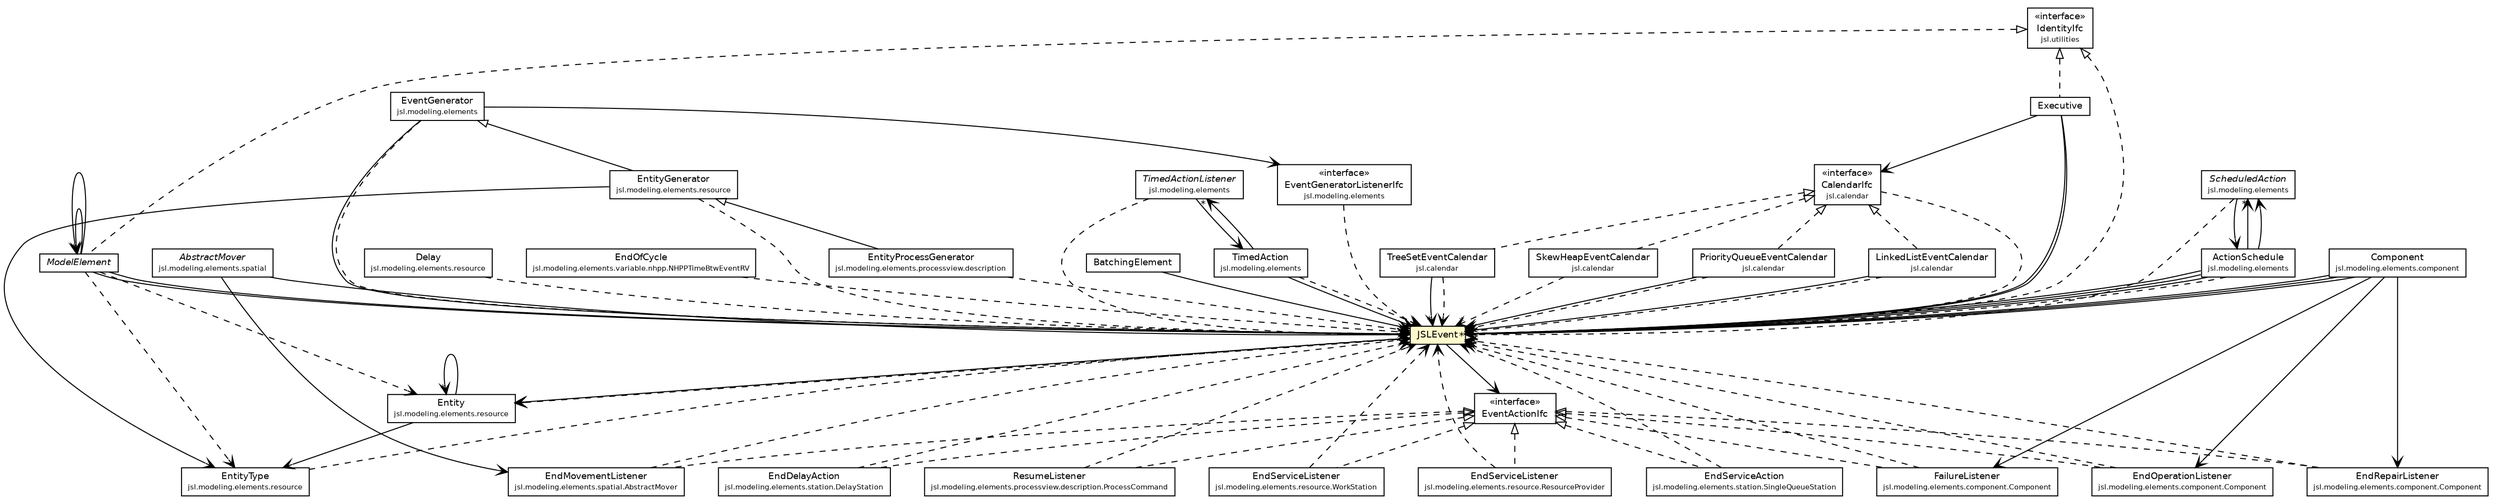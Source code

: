 #!/usr/local/bin/dot
#
# Class diagram 
# Generated by UMLGraph version 5.4 (http://www.umlgraph.org/)
#

digraph G {
	edge [fontname="Helvetica",fontsize=10,labelfontname="Helvetica",labelfontsize=10];
	node [fontname="Helvetica",fontsize=10,shape=plaintext];
	nodesep=0.25;
	ranksep=0.5;
	// jsl.calendar.TreeSetEventCalendar
	c110495 [label=<<table title="jsl.calendar.TreeSetEventCalendar" border="0" cellborder="1" cellspacing="0" cellpadding="2" port="p" href="../calendar/TreeSetEventCalendar.html">
		<tr><td><table border="0" cellspacing="0" cellpadding="1">
<tr><td align="center" balign="center"> TreeSetEventCalendar </td></tr>
<tr><td align="center" balign="center"><font point-size="7.0"> jsl.calendar </font></td></tr>
		</table></td></tr>
		</table>>, URL="../calendar/TreeSetEventCalendar.html", fontname="Helvetica", fontcolor="black", fontsize=9.0];
	// jsl.calendar.SkewHeapEventCalendar
	c110496 [label=<<table title="jsl.calendar.SkewHeapEventCalendar" border="0" cellborder="1" cellspacing="0" cellpadding="2" port="p" href="../calendar/SkewHeapEventCalendar.html">
		<tr><td><table border="0" cellspacing="0" cellpadding="1">
<tr><td align="center" balign="center"> SkewHeapEventCalendar </td></tr>
<tr><td align="center" balign="center"><font point-size="7.0"> jsl.calendar </font></td></tr>
		</table></td></tr>
		</table>>, URL="../calendar/SkewHeapEventCalendar.html", fontname="Helvetica", fontcolor="black", fontsize=9.0];
	// jsl.calendar.PriorityQueueEventCalendar
	c110498 [label=<<table title="jsl.calendar.PriorityQueueEventCalendar" border="0" cellborder="1" cellspacing="0" cellpadding="2" port="p" href="../calendar/PriorityQueueEventCalendar.html">
		<tr><td><table border="0" cellspacing="0" cellpadding="1">
<tr><td align="center" balign="center"> PriorityQueueEventCalendar </td></tr>
<tr><td align="center" balign="center"><font point-size="7.0"> jsl.calendar </font></td></tr>
		</table></td></tr>
		</table>>, URL="../calendar/PriorityQueueEventCalendar.html", fontname="Helvetica", fontcolor="black", fontsize=9.0];
	// jsl.calendar.LinkedListEventCalendar
	c110499 [label=<<table title="jsl.calendar.LinkedListEventCalendar" border="0" cellborder="1" cellspacing="0" cellpadding="2" port="p" href="../calendar/LinkedListEventCalendar.html">
		<tr><td><table border="0" cellspacing="0" cellpadding="1">
<tr><td align="center" balign="center"> LinkedListEventCalendar </td></tr>
<tr><td align="center" balign="center"><font point-size="7.0"> jsl.calendar </font></td></tr>
		</table></td></tr>
		</table>>, URL="../calendar/LinkedListEventCalendar.html", fontname="Helvetica", fontcolor="black", fontsize=9.0];
	// jsl.calendar.CalendarIfc
	c110500 [label=<<table title="jsl.calendar.CalendarIfc" border="0" cellborder="1" cellspacing="0" cellpadding="2" port="p" href="../calendar/CalendarIfc.html">
		<tr><td><table border="0" cellspacing="0" cellpadding="1">
<tr><td align="center" balign="center"> &#171;interface&#187; </td></tr>
<tr><td align="center" balign="center"> CalendarIfc </td></tr>
<tr><td align="center" balign="center"><font point-size="7.0"> jsl.calendar </font></td></tr>
		</table></td></tr>
		</table>>, URL="../calendar/CalendarIfc.html", fontname="Helvetica", fontcolor="black", fontsize=9.0];
	// jsl.modeling.ModelElement
	c110515 [label=<<table title="jsl.modeling.ModelElement" border="0" cellborder="1" cellspacing="0" cellpadding="2" port="p" href="./ModelElement.html">
		<tr><td><table border="0" cellspacing="0" cellpadding="1">
<tr><td align="center" balign="center"><font face="Helvetica-Oblique"> ModelElement </font></td></tr>
		</table></td></tr>
		</table>>, URL="./ModelElement.html", fontname="Helvetica", fontcolor="black", fontsize=9.0];
	// jsl.modeling.JSLEvent
	c110521 [label=<<table title="jsl.modeling.JSLEvent" border="0" cellborder="1" cellspacing="0" cellpadding="2" port="p" bgcolor="lemonChiffon" href="./JSLEvent.html">
		<tr><td><table border="0" cellspacing="0" cellpadding="1">
<tr><td align="center" balign="center"> JSLEvent </td></tr>
		</table></td></tr>
		</table>>, URL="./JSLEvent.html", fontname="Helvetica", fontcolor="black", fontsize=9.0];
	// jsl.modeling.Executive
	c110527 [label=<<table title="jsl.modeling.Executive" border="0" cellborder="1" cellspacing="0" cellpadding="2" port="p" href="./Executive.html">
		<tr><td><table border="0" cellspacing="0" cellpadding="1">
<tr><td align="center" balign="center"> Executive </td></tr>
		</table></td></tr>
		</table>>, URL="./Executive.html", fontname="Helvetica", fontcolor="black", fontsize=9.0];
	// jsl.modeling.EventActionIfc
	c110530 [label=<<table title="jsl.modeling.EventActionIfc" border="0" cellborder="1" cellspacing="0" cellpadding="2" port="p" href="./EventActionIfc.html">
		<tr><td><table border="0" cellspacing="0" cellpadding="1">
<tr><td align="center" balign="center"> &#171;interface&#187; </td></tr>
<tr><td align="center" balign="center"> EventActionIfc </td></tr>
		</table></td></tr>
		</table>>, URL="./EventActionIfc.html", fontname="Helvetica", fontcolor="black", fontsize=9.0];
	// jsl.modeling.BatchingElement
	c110533 [label=<<table title="jsl.modeling.BatchingElement" border="0" cellborder="1" cellspacing="0" cellpadding="2" port="p" href="./BatchingElement.html">
		<tr><td><table border="0" cellspacing="0" cellpadding="1">
<tr><td align="center" balign="center"> BatchingElement </td></tr>
		</table></td></tr>
		</table>>, URL="./BatchingElement.html", fontname="Helvetica", fontcolor="black", fontsize=9.0];
	// jsl.modeling.elements.TimedActionListener
	c110537 [label=<<table title="jsl.modeling.elements.TimedActionListener" border="0" cellborder="1" cellspacing="0" cellpadding="2" port="p" href="./elements/TimedActionListener.html">
		<tr><td><table border="0" cellspacing="0" cellpadding="1">
<tr><td align="center" balign="center"><font face="Helvetica-Oblique"> TimedActionListener </font></td></tr>
<tr><td align="center" balign="center"><font point-size="7.0"> jsl.modeling.elements </font></td></tr>
		</table></td></tr>
		</table>>, URL="./elements/TimedActionListener.html", fontname="Helvetica", fontcolor="black", fontsize=9.0];
	// jsl.modeling.elements.TimedAction
	c110538 [label=<<table title="jsl.modeling.elements.TimedAction" border="0" cellborder="1" cellspacing="0" cellpadding="2" port="p" href="./elements/TimedAction.html">
		<tr><td><table border="0" cellspacing="0" cellpadding="1">
<tr><td align="center" balign="center"> TimedAction </td></tr>
<tr><td align="center" balign="center"><font point-size="7.0"> jsl.modeling.elements </font></td></tr>
		</table></td></tr>
		</table>>, URL="./elements/TimedAction.html", fontname="Helvetica", fontcolor="black", fontsize=9.0];
	// jsl.modeling.elements.ScheduledAction
	c110539 [label=<<table title="jsl.modeling.elements.ScheduledAction" border="0" cellborder="1" cellspacing="0" cellpadding="2" port="p" href="./elements/ScheduledAction.html">
		<tr><td><table border="0" cellspacing="0" cellpadding="1">
<tr><td align="center" balign="center"><font face="Helvetica-Oblique"> ScheduledAction </font></td></tr>
<tr><td align="center" balign="center"><font point-size="7.0"> jsl.modeling.elements </font></td></tr>
		</table></td></tr>
		</table>>, URL="./elements/ScheduledAction.html", fontname="Helvetica", fontcolor="black", fontsize=9.0];
	// jsl.modeling.elements.EventGeneratorListenerIfc
	c110543 [label=<<table title="jsl.modeling.elements.EventGeneratorListenerIfc" border="0" cellborder="1" cellspacing="0" cellpadding="2" port="p" href="./elements/EventGeneratorListenerIfc.html">
		<tr><td><table border="0" cellspacing="0" cellpadding="1">
<tr><td align="center" balign="center"> &#171;interface&#187; </td></tr>
<tr><td align="center" balign="center"> EventGeneratorListenerIfc </td></tr>
<tr><td align="center" balign="center"><font point-size="7.0"> jsl.modeling.elements </font></td></tr>
		</table></td></tr>
		</table>>, URL="./elements/EventGeneratorListenerIfc.html", fontname="Helvetica", fontcolor="black", fontsize=9.0];
	// jsl.modeling.elements.EventGenerator
	c110545 [label=<<table title="jsl.modeling.elements.EventGenerator" border="0" cellborder="1" cellspacing="0" cellpadding="2" port="p" href="./elements/EventGenerator.html">
		<tr><td><table border="0" cellspacing="0" cellpadding="1">
<tr><td align="center" balign="center"> EventGenerator </td></tr>
<tr><td align="center" balign="center"><font point-size="7.0"> jsl.modeling.elements </font></td></tr>
		</table></td></tr>
		</table>>, URL="./elements/EventGenerator.html", fontname="Helvetica", fontcolor="black", fontsize=9.0];
	// jsl.modeling.elements.ActionSchedule
	c110546 [label=<<table title="jsl.modeling.elements.ActionSchedule" border="0" cellborder="1" cellspacing="0" cellpadding="2" port="p" href="./elements/ActionSchedule.html">
		<tr><td><table border="0" cellspacing="0" cellpadding="1">
<tr><td align="center" balign="center"> ActionSchedule </td></tr>
<tr><td align="center" balign="center"><font point-size="7.0"> jsl.modeling.elements </font></td></tr>
		</table></td></tr>
		</table>>, URL="./elements/ActionSchedule.html", fontname="Helvetica", fontcolor="black", fontsize=9.0];
	// jsl.modeling.elements.component.Component
	c110550 [label=<<table title="jsl.modeling.elements.component.Component" border="0" cellborder="1" cellspacing="0" cellpadding="2" port="p" href="./elements/component/Component.html">
		<tr><td><table border="0" cellspacing="0" cellpadding="1">
<tr><td align="center" balign="center"> Component </td></tr>
<tr><td align="center" balign="center"><font point-size="7.0"> jsl.modeling.elements.component </font></td></tr>
		</table></td></tr>
		</table>>, URL="./elements/component/Component.html", fontname="Helvetica", fontcolor="black", fontsize=9.0];
	// jsl.modeling.elements.component.Component.EndOperationListener
	c110558 [label=<<table title="jsl.modeling.elements.component.Component.EndOperationListener" border="0" cellborder="1" cellspacing="0" cellpadding="2" port="p" href="./elements/component/Component.EndOperationListener.html">
		<tr><td><table border="0" cellspacing="0" cellpadding="1">
<tr><td align="center" balign="center"> EndOperationListener </td></tr>
<tr><td align="center" balign="center"><font point-size="7.0"> jsl.modeling.elements.component.Component </font></td></tr>
		</table></td></tr>
		</table>>, URL="./elements/component/Component.EndOperationListener.html", fontname="Helvetica", fontcolor="black", fontsize=9.0];
	// jsl.modeling.elements.component.Component.FailureListener
	c110559 [label=<<table title="jsl.modeling.elements.component.Component.FailureListener" border="0" cellborder="1" cellspacing="0" cellpadding="2" port="p" href="./elements/component/Component.FailureListener.html">
		<tr><td><table border="0" cellspacing="0" cellpadding="1">
<tr><td align="center" balign="center"> FailureListener </td></tr>
<tr><td align="center" balign="center"><font point-size="7.0"> jsl.modeling.elements.component.Component </font></td></tr>
		</table></td></tr>
		</table>>, URL="./elements/component/Component.FailureListener.html", fontname="Helvetica", fontcolor="black", fontsize=9.0];
	// jsl.modeling.elements.component.Component.EndRepairListener
	c110560 [label=<<table title="jsl.modeling.elements.component.Component.EndRepairListener" border="0" cellborder="1" cellspacing="0" cellpadding="2" port="p" href="./elements/component/Component.EndRepairListener.html">
		<tr><td><table border="0" cellspacing="0" cellpadding="1">
<tr><td align="center" balign="center"> EndRepairListener </td></tr>
<tr><td align="center" balign="center"><font point-size="7.0"> jsl.modeling.elements.component.Component </font></td></tr>
		</table></td></tr>
		</table>>, URL="./elements/component/Component.EndRepairListener.html", fontname="Helvetica", fontcolor="black", fontsize=9.0];
	// jsl.modeling.elements.processview.description.ProcessCommand.ResumeListener
	c110574 [label=<<table title="jsl.modeling.elements.processview.description.ProcessCommand.ResumeListener" border="0" cellborder="1" cellspacing="0" cellpadding="2" port="p" href="./elements/processview/description/ProcessCommand.ResumeListener.html">
		<tr><td><table border="0" cellspacing="0" cellpadding="1">
<tr><td align="center" balign="center"> ResumeListener </td></tr>
<tr><td align="center" balign="center"><font point-size="7.0"> jsl.modeling.elements.processview.description.ProcessCommand </font></td></tr>
		</table></td></tr>
		</table>>, URL="./elements/processview/description/ProcessCommand.ResumeListener.html", fontname="Helvetica", fontcolor="black", fontsize=9.0];
	// jsl.modeling.elements.processview.description.EntityProcessGenerator
	c110576 [label=<<table title="jsl.modeling.elements.processview.description.EntityProcessGenerator" border="0" cellborder="1" cellspacing="0" cellpadding="2" port="p" href="./elements/processview/description/EntityProcessGenerator.html">
		<tr><td><table border="0" cellspacing="0" cellpadding="1">
<tr><td align="center" balign="center"> EntityProcessGenerator </td></tr>
<tr><td align="center" balign="center"><font point-size="7.0"> jsl.modeling.elements.processview.description </font></td></tr>
		</table></td></tr>
		</table>>, URL="./elements/processview/description/EntityProcessGenerator.html", fontname="Helvetica", fontcolor="black", fontsize=9.0];
	// jsl.modeling.elements.resource.WorkStation.EndServiceListener
	c110597 [label=<<table title="jsl.modeling.elements.resource.WorkStation.EndServiceListener" border="0" cellborder="1" cellspacing="0" cellpadding="2" port="p" href="./elements/resource/WorkStation.EndServiceListener.html">
		<tr><td><table border="0" cellspacing="0" cellpadding="1">
<tr><td align="center" balign="center"> EndServiceListener </td></tr>
<tr><td align="center" balign="center"><font point-size="7.0"> jsl.modeling.elements.resource.WorkStation </font></td></tr>
		</table></td></tr>
		</table>>, URL="./elements/resource/WorkStation.EndServiceListener.html", fontname="Helvetica", fontcolor="black", fontsize=9.0];
	// jsl.modeling.elements.resource.ResourceProvider.EndServiceListener
	c110619 [label=<<table title="jsl.modeling.elements.resource.ResourceProvider.EndServiceListener" border="0" cellborder="1" cellspacing="0" cellpadding="2" port="p" href="./elements/resource/ResourceProvider.EndServiceListener.html">
		<tr><td><table border="0" cellspacing="0" cellpadding="1">
<tr><td align="center" balign="center"> EndServiceListener </td></tr>
<tr><td align="center" balign="center"><font point-size="7.0"> jsl.modeling.elements.resource.ResourceProvider </font></td></tr>
		</table></td></tr>
		</table>>, URL="./elements/resource/ResourceProvider.EndServiceListener.html", fontname="Helvetica", fontcolor="black", fontsize=9.0];
	// jsl.modeling.elements.resource.EntityType
	c110642 [label=<<table title="jsl.modeling.elements.resource.EntityType" border="0" cellborder="1" cellspacing="0" cellpadding="2" port="p" href="./elements/resource/EntityType.html">
		<tr><td><table border="0" cellspacing="0" cellpadding="1">
<tr><td align="center" balign="center"> EntityType </td></tr>
<tr><td align="center" balign="center"><font point-size="7.0"> jsl.modeling.elements.resource </font></td></tr>
		</table></td></tr>
		</table>>, URL="./elements/resource/EntityType.html", fontname="Helvetica", fontcolor="black", fontsize=9.0];
	// jsl.modeling.elements.resource.EntityGenerator
	c110655 [label=<<table title="jsl.modeling.elements.resource.EntityGenerator" border="0" cellborder="1" cellspacing="0" cellpadding="2" port="p" href="./elements/resource/EntityGenerator.html">
		<tr><td><table border="0" cellspacing="0" cellpadding="1">
<tr><td align="center" balign="center"> EntityGenerator </td></tr>
<tr><td align="center" balign="center"><font point-size="7.0"> jsl.modeling.elements.resource </font></td></tr>
		</table></td></tr>
		</table>>, URL="./elements/resource/EntityGenerator.html", fontname="Helvetica", fontcolor="black", fontsize=9.0];
	// jsl.modeling.elements.resource.Entity
	c110657 [label=<<table title="jsl.modeling.elements.resource.Entity" border="0" cellborder="1" cellspacing="0" cellpadding="2" port="p" href="./elements/resource/Entity.html">
		<tr><td><table border="0" cellspacing="0" cellpadding="1">
<tr><td align="center" balign="center"> Entity </td></tr>
<tr><td align="center" balign="center"><font point-size="7.0"> jsl.modeling.elements.resource </font></td></tr>
		</table></td></tr>
		</table>>, URL="./elements/resource/Entity.html", fontname="Helvetica", fontcolor="black", fontsize=9.0];
	// jsl.modeling.elements.resource.Delay
	c110661 [label=<<table title="jsl.modeling.elements.resource.Delay" border="0" cellborder="1" cellspacing="0" cellpadding="2" port="p" href="./elements/resource/Delay.html">
		<tr><td><table border="0" cellspacing="0" cellpadding="1">
<tr><td align="center" balign="center"> Delay </td></tr>
<tr><td align="center" balign="center"><font point-size="7.0"> jsl.modeling.elements.resource </font></td></tr>
		</table></td></tr>
		</table>>, URL="./elements/resource/Delay.html", fontname="Helvetica", fontcolor="black", fontsize=9.0];
	// jsl.modeling.elements.spatial.AbstractMover
	c110703 [label=<<table title="jsl.modeling.elements.spatial.AbstractMover" border="0" cellborder="1" cellspacing="0" cellpadding="2" port="p" href="./elements/spatial/AbstractMover.html">
		<tr><td><table border="0" cellspacing="0" cellpadding="1">
<tr><td align="center" balign="center"><font face="Helvetica-Oblique"> AbstractMover </font></td></tr>
<tr><td align="center" balign="center"><font point-size="7.0"> jsl.modeling.elements.spatial </font></td></tr>
		</table></td></tr>
		</table>>, URL="./elements/spatial/AbstractMover.html", fontname="Helvetica", fontcolor="black", fontsize=9.0];
	// jsl.modeling.elements.spatial.AbstractMover.EndMovementListener
	c110704 [label=<<table title="jsl.modeling.elements.spatial.AbstractMover.EndMovementListener" border="0" cellborder="1" cellspacing="0" cellpadding="2" port="p" href="./elements/spatial/AbstractMover.EndMovementListener.html">
		<tr><td><table border="0" cellspacing="0" cellpadding="1">
<tr><td align="center" balign="center"> EndMovementListener </td></tr>
<tr><td align="center" balign="center"><font point-size="7.0"> jsl.modeling.elements.spatial.AbstractMover </font></td></tr>
		</table></td></tr>
		</table>>, URL="./elements/spatial/AbstractMover.EndMovementListener.html", fontname="Helvetica", fontcolor="black", fontsize=9.0];
	// jsl.modeling.elements.station.SingleQueueStation.EndServiceAction
	c110731 [label=<<table title="jsl.modeling.elements.station.SingleQueueStation.EndServiceAction" border="0" cellborder="1" cellspacing="0" cellpadding="2" port="p" href="./elements/station/SingleQueueStation.EndServiceAction.html">
		<tr><td><table border="0" cellspacing="0" cellpadding="1">
<tr><td align="center" balign="center"> EndServiceAction </td></tr>
<tr><td align="center" balign="center"><font point-size="7.0"> jsl.modeling.elements.station.SingleQueueStation </font></td></tr>
		</table></td></tr>
		</table>>, URL="./elements/station/SingleQueueStation.EndServiceAction.html", fontname="Helvetica", fontcolor="black", fontsize=9.0];
	// jsl.modeling.elements.station.DelayStation.EndDelayAction
	c110737 [label=<<table title="jsl.modeling.elements.station.DelayStation.EndDelayAction" border="0" cellborder="1" cellspacing="0" cellpadding="2" port="p" href="./elements/station/DelayStation.EndDelayAction.html">
		<tr><td><table border="0" cellspacing="0" cellpadding="1">
<tr><td align="center" balign="center"> EndDelayAction </td></tr>
<tr><td align="center" balign="center"><font point-size="7.0"> jsl.modeling.elements.station.DelayStation </font></td></tr>
		</table></td></tr>
		</table>>, URL="./elements/station/DelayStation.EndDelayAction.html", fontname="Helvetica", fontcolor="black", fontsize=9.0];
	// jsl.modeling.elements.variable.nhpp.NHPPTimeBtwEventRV.EndOfCycle
	c110774 [label=<<table title="jsl.modeling.elements.variable.nhpp.NHPPTimeBtwEventRV.EndOfCycle" border="0" cellborder="1" cellspacing="0" cellpadding="2" port="p" href="./elements/variable/nhpp/NHPPTimeBtwEventRV.EndOfCycle.html">
		<tr><td><table border="0" cellspacing="0" cellpadding="1">
<tr><td align="center" balign="center"> EndOfCycle </td></tr>
<tr><td align="center" balign="center"><font point-size="7.0"> jsl.modeling.elements.variable.nhpp.NHPPTimeBtwEventRV </font></td></tr>
		</table></td></tr>
		</table>>, URL="./elements/variable/nhpp/NHPPTimeBtwEventRV.EndOfCycle.html", fontname="Helvetica", fontcolor="black", fontsize=9.0];
	// jsl.utilities.IdentityIfc
	c110820 [label=<<table title="jsl.utilities.IdentityIfc" border="0" cellborder="1" cellspacing="0" cellpadding="2" port="p" href="../utilities/IdentityIfc.html">
		<tr><td><table border="0" cellspacing="0" cellpadding="1">
<tr><td align="center" balign="center"> &#171;interface&#187; </td></tr>
<tr><td align="center" balign="center"> IdentityIfc </td></tr>
<tr><td align="center" balign="center"><font point-size="7.0"> jsl.utilities </font></td></tr>
		</table></td></tr>
		</table>>, URL="../utilities/IdentityIfc.html", fontname="Helvetica", fontcolor="black", fontsize=9.0];
	//jsl.calendar.TreeSetEventCalendar implements jsl.calendar.CalendarIfc
	c110500:p -> c110495:p [dir=back,arrowtail=empty,style=dashed];
	//jsl.calendar.SkewHeapEventCalendar implements jsl.calendar.CalendarIfc
	c110500:p -> c110496:p [dir=back,arrowtail=empty,style=dashed];
	//jsl.calendar.PriorityQueueEventCalendar implements jsl.calendar.CalendarIfc
	c110500:p -> c110498:p [dir=back,arrowtail=empty,style=dashed];
	//jsl.calendar.LinkedListEventCalendar implements jsl.calendar.CalendarIfc
	c110500:p -> c110499:p [dir=back,arrowtail=empty,style=dashed];
	//jsl.modeling.ModelElement implements jsl.utilities.IdentityIfc
	c110820:p -> c110515:p [dir=back,arrowtail=empty,style=dashed];
	//jsl.modeling.JSLEvent implements jsl.utilities.IdentityIfc
	c110820:p -> c110521:p [dir=back,arrowtail=empty,style=dashed];
	//jsl.modeling.Executive implements jsl.utilities.IdentityIfc
	c110820:p -> c110527:p [dir=back,arrowtail=empty,style=dashed];
	//jsl.modeling.elements.component.Component.EndOperationListener implements jsl.modeling.EventActionIfc
	c110530:p -> c110558:p [dir=back,arrowtail=empty,style=dashed];
	//jsl.modeling.elements.component.Component.FailureListener implements jsl.modeling.EventActionIfc
	c110530:p -> c110559:p [dir=back,arrowtail=empty,style=dashed];
	//jsl.modeling.elements.component.Component.EndRepairListener implements jsl.modeling.EventActionIfc
	c110530:p -> c110560:p [dir=back,arrowtail=empty,style=dashed];
	//jsl.modeling.elements.processview.description.ProcessCommand.ResumeListener implements jsl.modeling.EventActionIfc
	c110530:p -> c110574:p [dir=back,arrowtail=empty,style=dashed];
	//jsl.modeling.elements.processview.description.EntityProcessGenerator extends jsl.modeling.elements.resource.EntityGenerator
	c110655:p -> c110576:p [dir=back,arrowtail=empty];
	//jsl.modeling.elements.resource.WorkStation.EndServiceListener implements jsl.modeling.EventActionIfc
	c110530:p -> c110597:p [dir=back,arrowtail=empty,style=dashed];
	//jsl.modeling.elements.resource.ResourceProvider.EndServiceListener implements jsl.modeling.EventActionIfc
	c110530:p -> c110619:p [dir=back,arrowtail=empty,style=dashed];
	//jsl.modeling.elements.resource.EntityGenerator extends jsl.modeling.elements.EventGenerator
	c110545:p -> c110655:p [dir=back,arrowtail=empty];
	//jsl.modeling.elements.spatial.AbstractMover.EndMovementListener implements jsl.modeling.EventActionIfc
	c110530:p -> c110704:p [dir=back,arrowtail=empty,style=dashed];
	//jsl.modeling.elements.station.SingleQueueStation.EndServiceAction implements jsl.modeling.EventActionIfc
	c110530:p -> c110731:p [dir=back,arrowtail=empty,style=dashed];
	//jsl.modeling.elements.station.DelayStation.EndDelayAction implements jsl.modeling.EventActionIfc
	c110530:p -> c110737:p [dir=back,arrowtail=empty,style=dashed];
	// jsl.calendar.TreeSetEventCalendar NAVASSOC jsl.modeling.JSLEvent
	c110495:p -> c110521:p [taillabel="", label="", headlabel="*", fontname="Helvetica", fontcolor="black", fontsize=10.0, color="black", arrowhead=open];
	// jsl.calendar.PriorityQueueEventCalendar NAVASSOC jsl.modeling.JSLEvent
	c110498:p -> c110521:p [taillabel="", label="", headlabel="*", fontname="Helvetica", fontcolor="black", fontsize=10.0, color="black", arrowhead=open];
	// jsl.calendar.LinkedListEventCalendar NAVASSOC jsl.modeling.JSLEvent
	c110499:p -> c110521:p [taillabel="", label="", headlabel="*", fontname="Helvetica", fontcolor="black", fontsize=10.0, color="black", arrowhead=open];
	// jsl.modeling.ModelElement NAVASSOC jsl.modeling.ModelElement
	c110515:p -> c110515:p [taillabel="", label="", headlabel="*", fontname="Helvetica", fontcolor="black", fontsize=10.0, color="black", arrowhead=open];
	// jsl.modeling.ModelElement NAVASSOC jsl.modeling.ModelElement
	c110515:p -> c110515:p [taillabel="", label="", headlabel="", fontname="Helvetica", fontcolor="black", fontsize=10.0, color="black", arrowhead=open];
	// jsl.modeling.ModelElement NAVASSOC jsl.modeling.JSLEvent
	c110515:p -> c110521:p [taillabel="", label="", headlabel="", fontname="Helvetica", fontcolor="black", fontsize=10.0, color="black", arrowhead=open];
	// jsl.modeling.ModelElement NAVASSOC jsl.modeling.JSLEvent
	c110515:p -> c110521:p [taillabel="", label="", headlabel="", fontname="Helvetica", fontcolor="black", fontsize=10.0, color="black", arrowhead=open];
	// jsl.modeling.JSLEvent NAVASSOC jsl.modeling.EventActionIfc
	c110521:p -> c110530:p [taillabel="", label="", headlabel="", fontname="Helvetica", fontcolor="black", fontsize=10.0, color="black", arrowhead=open];
	// jsl.modeling.JSLEvent NAVASSOC jsl.modeling.elements.resource.Entity
	c110521:p -> c110657:p [taillabel="", label="", headlabel="", fontname="Helvetica", fontcolor="black", fontsize=10.0, color="black", arrowhead=open];
	// jsl.modeling.Executive NAVASSOC jsl.calendar.CalendarIfc
	c110527:p -> c110500:p [taillabel="", label="", headlabel="", fontname="Helvetica", fontcolor="black", fontsize=10.0, color="black", arrowhead=open];
	// jsl.modeling.Executive NAVASSOC jsl.modeling.JSLEvent
	c110527:p -> c110521:p [taillabel="", label="", headlabel="", fontname="Helvetica", fontcolor="black", fontsize=10.0, color="black", arrowhead=open];
	// jsl.modeling.Executive NAVASSOC jsl.modeling.JSLEvent
	c110527:p -> c110521:p [taillabel="", label="", headlabel="", fontname="Helvetica", fontcolor="black", fontsize=10.0, color="black", arrowhead=open];
	// jsl.modeling.BatchingElement NAVASSOC jsl.modeling.JSLEvent
	c110533:p -> c110521:p [taillabel="", label="", headlabel="", fontname="Helvetica", fontcolor="black", fontsize=10.0, color="black", arrowhead=open];
	// jsl.modeling.elements.TimedActionListener NAVASSOC jsl.modeling.elements.TimedAction
	c110537:p -> c110538:p [taillabel="", label="", headlabel="", fontname="Helvetica", fontcolor="black", fontsize=10.0, color="black", arrowhead=open];
	// jsl.modeling.elements.TimedAction NAVASSOC jsl.modeling.elements.TimedActionListener
	c110538:p -> c110537:p [taillabel="", label="", headlabel="*", fontname="Helvetica", fontcolor="black", fontsize=10.0, color="black", arrowhead=open];
	// jsl.modeling.elements.TimedAction NAVASSOC jsl.modeling.JSLEvent
	c110538:p -> c110521:p [taillabel="", label="", headlabel="", fontname="Helvetica", fontcolor="black", fontsize=10.0, color="black", arrowhead=open];
	// jsl.modeling.elements.ScheduledAction NAVASSOC jsl.modeling.elements.ActionSchedule
	c110539:p -> c110546:p [taillabel="", label="", headlabel="", fontname="Helvetica", fontcolor="black", fontsize=10.0, color="black", arrowhead=open];
	// jsl.modeling.elements.EventGenerator NAVASSOC jsl.modeling.JSLEvent
	c110545:p -> c110521:p [taillabel="", label="", headlabel="", fontname="Helvetica", fontcolor="black", fontsize=10.0, color="black", arrowhead=open];
	// jsl.modeling.elements.EventGenerator NAVASSOC jsl.modeling.elements.EventGeneratorListenerIfc
	c110545:p -> c110543:p [taillabel="", label="", headlabel="", fontname="Helvetica", fontcolor="black", fontsize=10.0, color="black", arrowhead=open];
	// jsl.modeling.elements.ActionSchedule NAVASSOC jsl.modeling.elements.ScheduledAction
	c110546:p -> c110539:p [taillabel="", label="", headlabel="*", fontname="Helvetica", fontcolor="black", fontsize=10.0, color="black", arrowhead=open];
	// jsl.modeling.elements.ActionSchedule NAVASSOC jsl.modeling.JSLEvent
	c110546:p -> c110521:p [taillabel="", label="", headlabel="", fontname="Helvetica", fontcolor="black", fontsize=10.0, color="black", arrowhead=open];
	// jsl.modeling.elements.ActionSchedule NAVASSOC jsl.modeling.JSLEvent
	c110546:p -> c110521:p [taillabel="", label="", headlabel="", fontname="Helvetica", fontcolor="black", fontsize=10.0, color="black", arrowhead=open];
	// jsl.modeling.elements.ActionSchedule NAVASSOC jsl.modeling.JSLEvent
	c110546:p -> c110521:p [taillabel="", label="", headlabel="", fontname="Helvetica", fontcolor="black", fontsize=10.0, color="black", arrowhead=open];
	// jsl.modeling.elements.ActionSchedule NAVASSOC jsl.modeling.elements.ScheduledAction
	c110546:p -> c110539:p [taillabel="", label="", headlabel="", fontname="Helvetica", fontcolor="black", fontsize=10.0, color="black", arrowhead=open];
	// jsl.modeling.elements.component.Component NAVASSOC jsl.modeling.JSLEvent
	c110550:p -> c110521:p [taillabel="", label="", headlabel="", fontname="Helvetica", fontcolor="black", fontsize=10.0, color="black", arrowhead=open];
	// jsl.modeling.elements.component.Component NAVASSOC jsl.modeling.elements.component.Component.EndOperationListener
	c110550:p -> c110558:p [taillabel="", label="", headlabel="", fontname="Helvetica", fontcolor="black", fontsize=10.0, color="black", arrowhead=open];
	// jsl.modeling.elements.component.Component NAVASSOC jsl.modeling.JSLEvent
	c110550:p -> c110521:p [taillabel="", label="", headlabel="", fontname="Helvetica", fontcolor="black", fontsize=10.0, color="black", arrowhead=open];
	// jsl.modeling.elements.component.Component NAVASSOC jsl.modeling.elements.component.Component.FailureListener
	c110550:p -> c110559:p [taillabel="", label="", headlabel="", fontname="Helvetica", fontcolor="black", fontsize=10.0, color="black", arrowhead=open];
	// jsl.modeling.elements.component.Component NAVASSOC jsl.modeling.JSLEvent
	c110550:p -> c110521:p [taillabel="", label="", headlabel="", fontname="Helvetica", fontcolor="black", fontsize=10.0, color="black", arrowhead=open];
	// jsl.modeling.elements.component.Component NAVASSOC jsl.modeling.elements.component.Component.EndRepairListener
	c110550:p -> c110560:p [taillabel="", label="", headlabel="", fontname="Helvetica", fontcolor="black", fontsize=10.0, color="black", arrowhead=open];
	// jsl.modeling.elements.resource.EntityGenerator NAVASSOC jsl.modeling.elements.resource.EntityType
	c110655:p -> c110642:p [taillabel="", label="", headlabel="", fontname="Helvetica", fontcolor="black", fontsize=10.0, color="black", arrowhead=open];
	// jsl.modeling.elements.resource.Entity NAVASSOC jsl.modeling.elements.resource.EntityType
	c110657:p -> c110642:p [taillabel="", label="", headlabel="", fontname="Helvetica", fontcolor="black", fontsize=10.0, color="black", arrowhead=open];
	// jsl.modeling.elements.resource.Entity NAVASSOC jsl.modeling.elements.resource.Entity
	c110657:p -> c110657:p [taillabel="", label="", headlabel="*", fontname="Helvetica", fontcolor="black", fontsize=10.0, color="black", arrowhead=open];
	// jsl.modeling.elements.spatial.AbstractMover NAVASSOC jsl.modeling.JSLEvent
	c110703:p -> c110521:p [taillabel="", label="", headlabel="", fontname="Helvetica", fontcolor="black", fontsize=10.0, color="black", arrowhead=open];
	// jsl.modeling.elements.spatial.AbstractMover NAVASSOC jsl.modeling.elements.spatial.AbstractMover.EndMovementListener
	c110703:p -> c110704:p [taillabel="", label="", headlabel="", fontname="Helvetica", fontcolor="black", fontsize=10.0, color="black", arrowhead=open];
	// jsl.calendar.TreeSetEventCalendar DEPEND jsl.modeling.JSLEvent
	c110495:p -> c110521:p [taillabel="", label="", headlabel="", fontname="Helvetica", fontcolor="black", fontsize=10.0, color="black", arrowhead=open, style=dashed];
	// jsl.calendar.SkewHeapEventCalendar DEPEND jsl.modeling.JSLEvent
	c110496:p -> c110521:p [taillabel="", label="", headlabel="", fontname="Helvetica", fontcolor="black", fontsize=10.0, color="black", arrowhead=open, style=dashed];
	// jsl.calendar.PriorityQueueEventCalendar DEPEND jsl.modeling.JSLEvent
	c110498:p -> c110521:p [taillabel="", label="", headlabel="", fontname="Helvetica", fontcolor="black", fontsize=10.0, color="black", arrowhead=open, style=dashed];
	// jsl.calendar.LinkedListEventCalendar DEPEND jsl.modeling.JSLEvent
	c110499:p -> c110521:p [taillabel="", label="", headlabel="", fontname="Helvetica", fontcolor="black", fontsize=10.0, color="black", arrowhead=open, style=dashed];
	// jsl.calendar.CalendarIfc DEPEND jsl.modeling.JSLEvent
	c110500:p -> c110521:p [taillabel="", label="", headlabel="", fontname="Helvetica", fontcolor="black", fontsize=10.0, color="black", arrowhead=open, style=dashed];
	// jsl.modeling.ModelElement DEPEND jsl.modeling.elements.resource.EntityType
	c110515:p -> c110642:p [taillabel="", label="", headlabel="", fontname="Helvetica", fontcolor="black", fontsize=10.0, color="black", arrowhead=open, style=dashed];
	// jsl.modeling.ModelElement DEPEND jsl.modeling.elements.resource.Entity
	c110515:p -> c110657:p [taillabel="", label="", headlabel="", fontname="Helvetica", fontcolor="black", fontsize=10.0, color="black", arrowhead=open, style=dashed];
	// jsl.modeling.JSLEvent DEPEND jsl.modeling.elements.resource.Entity
	c110521:p -> c110657:p [taillabel="", label="", headlabel="", fontname="Helvetica", fontcolor="black", fontsize=10.0, color="black", arrowhead=open, style=dashed];
	// jsl.modeling.elements.TimedActionListener DEPEND jsl.modeling.JSLEvent
	c110537:p -> c110521:p [taillabel="", label="", headlabel="", fontname="Helvetica", fontcolor="black", fontsize=10.0, color="black", arrowhead=open, style=dashed];
	// jsl.modeling.elements.TimedAction DEPEND jsl.modeling.JSLEvent
	c110538:p -> c110521:p [taillabel="", label="", headlabel="", fontname="Helvetica", fontcolor="black", fontsize=10.0, color="black", arrowhead=open, style=dashed];
	// jsl.modeling.elements.ScheduledAction DEPEND jsl.modeling.JSLEvent
	c110539:p -> c110521:p [taillabel="", label="", headlabel="", fontname="Helvetica", fontcolor="black", fontsize=10.0, color="black", arrowhead=open, style=dashed];
	// jsl.modeling.elements.EventGeneratorListenerIfc DEPEND jsl.modeling.JSLEvent
	c110543:p -> c110521:p [taillabel="", label="", headlabel="", fontname="Helvetica", fontcolor="black", fontsize=10.0, color="black", arrowhead=open, style=dashed];
	// jsl.modeling.elements.EventGenerator DEPEND jsl.modeling.JSLEvent
	c110545:p -> c110521:p [taillabel="", label="", headlabel="", fontname="Helvetica", fontcolor="black", fontsize=10.0, color="black", arrowhead=open, style=dashed];
	// jsl.modeling.elements.ActionSchedule DEPEND jsl.modeling.JSLEvent
	c110546:p -> c110521:p [taillabel="", label="", headlabel="", fontname="Helvetica", fontcolor="black", fontsize=10.0, color="black", arrowhead=open, style=dashed];
	// jsl.modeling.elements.component.Component.EndOperationListener DEPEND jsl.modeling.JSLEvent
	c110558:p -> c110521:p [taillabel="", label="", headlabel="", fontname="Helvetica", fontcolor="black", fontsize=10.0, color="black", arrowhead=open, style=dashed];
	// jsl.modeling.elements.component.Component.FailureListener DEPEND jsl.modeling.JSLEvent
	c110559:p -> c110521:p [taillabel="", label="", headlabel="", fontname="Helvetica", fontcolor="black", fontsize=10.0, color="black", arrowhead=open, style=dashed];
	// jsl.modeling.elements.component.Component.EndRepairListener DEPEND jsl.modeling.JSLEvent
	c110560:p -> c110521:p [taillabel="", label="", headlabel="", fontname="Helvetica", fontcolor="black", fontsize=10.0, color="black", arrowhead=open, style=dashed];
	// jsl.modeling.elements.processview.description.ProcessCommand.ResumeListener DEPEND jsl.modeling.JSLEvent
	c110574:p -> c110521:p [taillabel="", label="", headlabel="", fontname="Helvetica", fontcolor="black", fontsize=10.0, color="black", arrowhead=open, style=dashed];
	// jsl.modeling.elements.processview.description.EntityProcessGenerator DEPEND jsl.modeling.JSLEvent
	c110576:p -> c110521:p [taillabel="", label="", headlabel="", fontname="Helvetica", fontcolor="black", fontsize=10.0, color="black", arrowhead=open, style=dashed];
	// jsl.modeling.elements.resource.WorkStation.EndServiceListener DEPEND jsl.modeling.JSLEvent
	c110597:p -> c110521:p [taillabel="", label="", headlabel="", fontname="Helvetica", fontcolor="black", fontsize=10.0, color="black", arrowhead=open, style=dashed];
	// jsl.modeling.elements.resource.ResourceProvider.EndServiceListener DEPEND jsl.modeling.JSLEvent
	c110619:p -> c110521:p [taillabel="", label="", headlabel="", fontname="Helvetica", fontcolor="black", fontsize=10.0, color="black", arrowhead=open, style=dashed];
	// jsl.modeling.elements.resource.EntityType DEPEND jsl.modeling.JSLEvent
	c110642:p -> c110521:p [taillabel="", label="", headlabel="", fontname="Helvetica", fontcolor="black", fontsize=10.0, color="black", arrowhead=open, style=dashed];
	// jsl.modeling.elements.resource.EntityGenerator DEPEND jsl.modeling.JSLEvent
	c110655:p -> c110521:p [taillabel="", label="", headlabel="", fontname="Helvetica", fontcolor="black", fontsize=10.0, color="black", arrowhead=open, style=dashed];
	// jsl.modeling.elements.resource.Delay DEPEND jsl.modeling.JSLEvent
	c110661:p -> c110521:p [taillabel="", label="", headlabel="", fontname="Helvetica", fontcolor="black", fontsize=10.0, color="black", arrowhead=open, style=dashed];
	// jsl.modeling.elements.spatial.AbstractMover.EndMovementListener DEPEND jsl.modeling.JSLEvent
	c110704:p -> c110521:p [taillabel="", label="", headlabel="", fontname="Helvetica", fontcolor="black", fontsize=10.0, color="black", arrowhead=open, style=dashed];
	// jsl.modeling.elements.station.SingleQueueStation.EndServiceAction DEPEND jsl.modeling.JSLEvent
	c110731:p -> c110521:p [taillabel="", label="", headlabel="", fontname="Helvetica", fontcolor="black", fontsize=10.0, color="black", arrowhead=open, style=dashed];
	// jsl.modeling.elements.station.DelayStation.EndDelayAction DEPEND jsl.modeling.JSLEvent
	c110737:p -> c110521:p [taillabel="", label="", headlabel="", fontname="Helvetica", fontcolor="black", fontsize=10.0, color="black", arrowhead=open, style=dashed];
	// jsl.modeling.elements.variable.nhpp.NHPPTimeBtwEventRV.EndOfCycle DEPEND jsl.modeling.JSLEvent
	c110774:p -> c110521:p [taillabel="", label="", headlabel="", fontname="Helvetica", fontcolor="black", fontsize=10.0, color="black", arrowhead=open, style=dashed];
}

